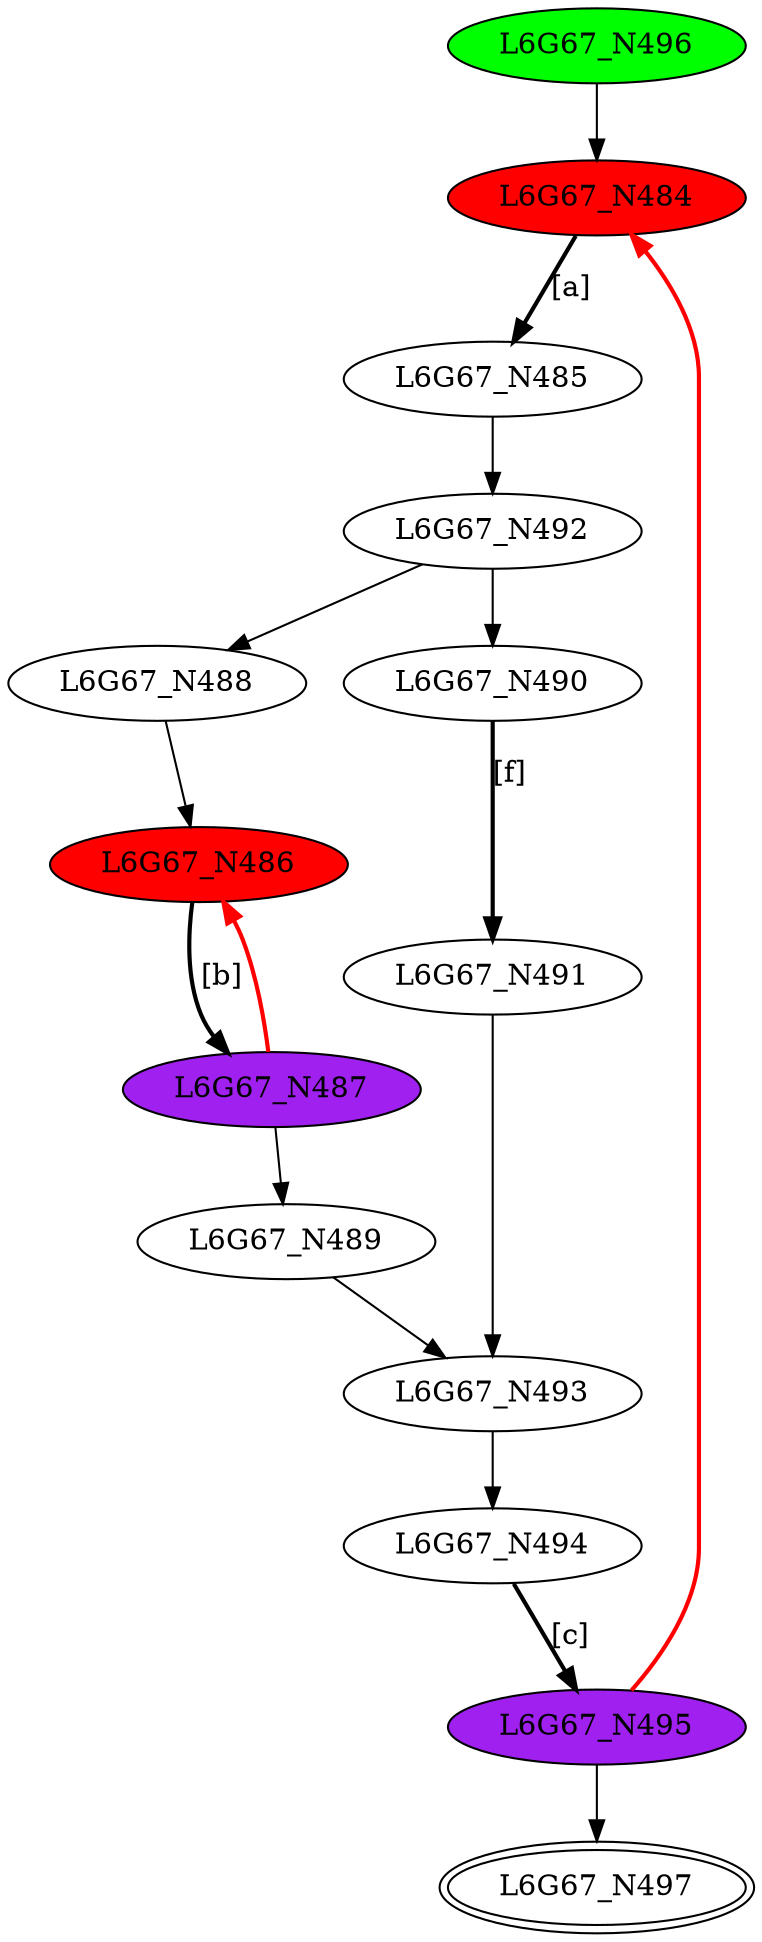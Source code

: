 digraph G67{
"L6G67_N484" [style=filled,fillcolor=red];
"L6G67_N485";
"L6G67_N486" [style=filled,fillcolor=red];
"L6G67_N487" [style=filled,fillcolor=purple];
"L6G67_N488";
"L6G67_N489";
"L6G67_N490";
"L6G67_N491";
"L6G67_N492";
"L6G67_N493";
"L6G67_N494";
"L6G67_N495" [style=filled,fillcolor=purple];
"L6G67_N496" [style=filled,fillcolor=green];
"L6G67_N497" [peripheries=2];
"L6G67_N484"->"L6G67_N485" [style = bold, label = "[a]"];
"L6G67_N486"->"L6G67_N487" [style = bold, label = "[b]"];
"L6G67_N488"->"L6G67_N486";
"L6G67_N487"->"L6G67_N489";
"L6G67_N487"->"L6G67_N486" [color=red,style = bold, label = ""];
"L6G67_N490"->"L6G67_N491" [style = bold, label = "[f]"];
"L6G67_N492"->"L6G67_N488";
"L6G67_N492"->"L6G67_N490";
"L6G67_N491"->"L6G67_N493";
"L6G67_N489"->"L6G67_N493";
"L6G67_N485"->"L6G67_N492";
"L6G67_N494"->"L6G67_N495" [style = bold, label = "[c]"];
"L6G67_N493"->"L6G67_N494";
"L6G67_N496"->"L6G67_N484";
"L6G67_N495"->"L6G67_N497";
"L6G67_N495"->"L6G67_N484" [color=red,style = bold, label = ""];
}

